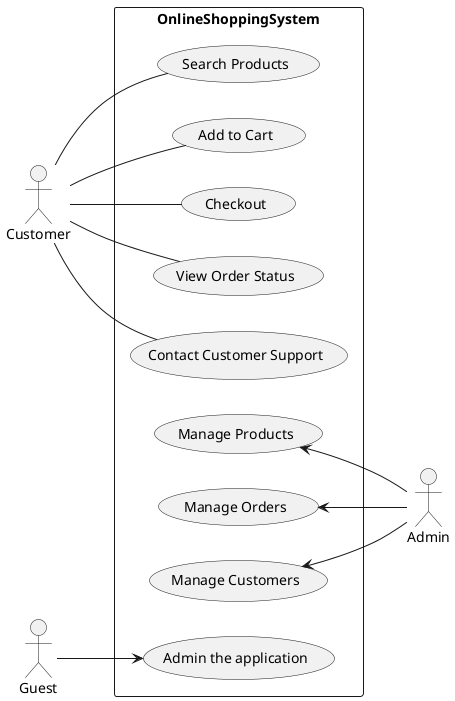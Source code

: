 @startuml

left to right direction

actor Customer
actor Admin
actor Guest

rectangle OnlineShoppingSystem {
    Customer -- (Search Products)
    Customer -- (Add to Cart)
    Customer -- (Checkout)
    Customer -- (View Order Status)
    Customer -- (Contact Customer Support)
    
    (Manage Products) <-- Admin
    (Manage Orders) <-- Admin
    (Manage Customers) <-- Admin
    Guest --> (Admin the application)
}

@enduml
